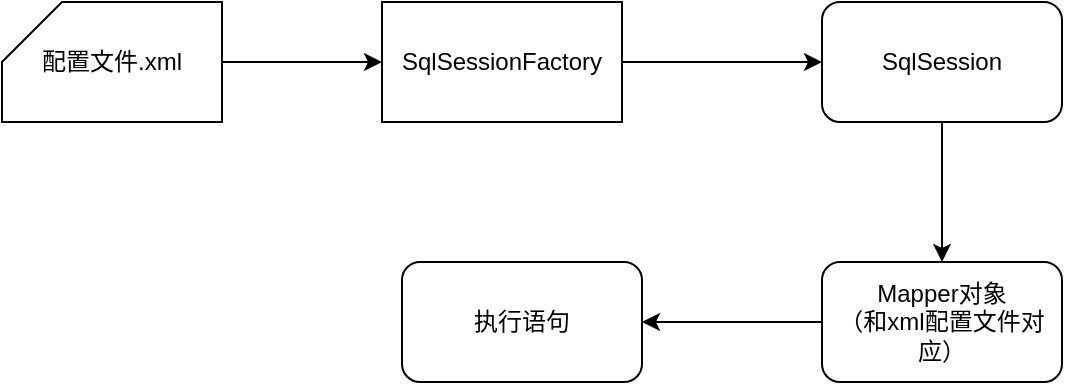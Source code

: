 <mxfile version="10.6.9" type="github"><diagram id="mOzHIvGkNlQH9GmIvdRe" name="Page-1"><mxGraphModel dx="886" dy="593" grid="1" gridSize="10" guides="1" tooltips="1" connect="1" arrows="1" fold="1" page="1" pageScale="1" pageWidth="827" pageHeight="1169" math="0" shadow="0"><root><mxCell id="0"/><mxCell id="1" parent="0"/><mxCell id="CfGg6hZG6wcm0ju-JWp7-2" style="edgeStyle=orthogonalEdgeStyle;rounded=0;orthogonalLoop=1;jettySize=auto;html=1;exitX=1;exitY=0.5;exitDx=0;exitDy=0;entryX=0;entryY=0.5;entryDx=0;entryDy=0;" edge="1" parent="1" source="qoS52SPyZWBFGRsrfDi6-1" target="CfGg6hZG6wcm0ju-JWp7-1"><mxGeometry relative="1" as="geometry"/></mxCell><mxCell id="qoS52SPyZWBFGRsrfDi6-1" value="SqlSessionFactory" style="rounded=0;whiteSpace=wrap;html=1;" parent="1" vertex="1"><mxGeometry x="220" y="110" width="120" height="60" as="geometry"/></mxCell><mxCell id="qoS52SPyZWBFGRsrfDi6-4" style="edgeStyle=orthogonalEdgeStyle;rounded=0;orthogonalLoop=1;jettySize=auto;html=1;exitX=1;exitY=0.5;exitDx=0;exitDy=0;exitPerimeter=0;entryX=0;entryY=0.5;entryDx=0;entryDy=0;" parent="1" source="qoS52SPyZWBFGRsrfDi6-3" target="qoS52SPyZWBFGRsrfDi6-1" edge="1"><mxGeometry relative="1" as="geometry"/></mxCell><mxCell id="qoS52SPyZWBFGRsrfDi6-3" value="配置文件.xml" style="shape=card;whiteSpace=wrap;html=1;" parent="1" vertex="1"><mxGeometry x="30" y="110" width="110" height="60" as="geometry"/></mxCell><mxCell id="CfGg6hZG6wcm0ju-JWp7-4" style="edgeStyle=orthogonalEdgeStyle;rounded=0;orthogonalLoop=1;jettySize=auto;html=1;exitX=0.5;exitY=1;exitDx=0;exitDy=0;" edge="1" parent="1" source="CfGg6hZG6wcm0ju-JWp7-1" target="CfGg6hZG6wcm0ju-JWp7-3"><mxGeometry relative="1" as="geometry"/></mxCell><mxCell id="CfGg6hZG6wcm0ju-JWp7-1" value="SqlSession&lt;br&gt;" style="rounded=1;whiteSpace=wrap;html=1;" vertex="1" parent="1"><mxGeometry x="440" y="110" width="120" height="60" as="geometry"/></mxCell><mxCell id="CfGg6hZG6wcm0ju-JWp7-6" style="edgeStyle=orthogonalEdgeStyle;rounded=0;orthogonalLoop=1;jettySize=auto;html=1;exitX=0;exitY=0.5;exitDx=0;exitDy=0;entryX=1;entryY=0.5;entryDx=0;entryDy=0;" edge="1" parent="1" source="CfGg6hZG6wcm0ju-JWp7-3" target="CfGg6hZG6wcm0ju-JWp7-5"><mxGeometry relative="1" as="geometry"/></mxCell><mxCell id="CfGg6hZG6wcm0ju-JWp7-3" value="Mapper对象&lt;br&gt;（和xml配置文件对应）&lt;br&gt;" style="rounded=1;whiteSpace=wrap;html=1;" vertex="1" parent="1"><mxGeometry x="440" y="240" width="120" height="60" as="geometry"/></mxCell><mxCell id="CfGg6hZG6wcm0ju-JWp7-5" value="执行语句" style="rounded=1;whiteSpace=wrap;html=1;" vertex="1" parent="1"><mxGeometry x="230" y="240" width="120" height="60" as="geometry"/></mxCell></root></mxGraphModel></diagram></mxfile>